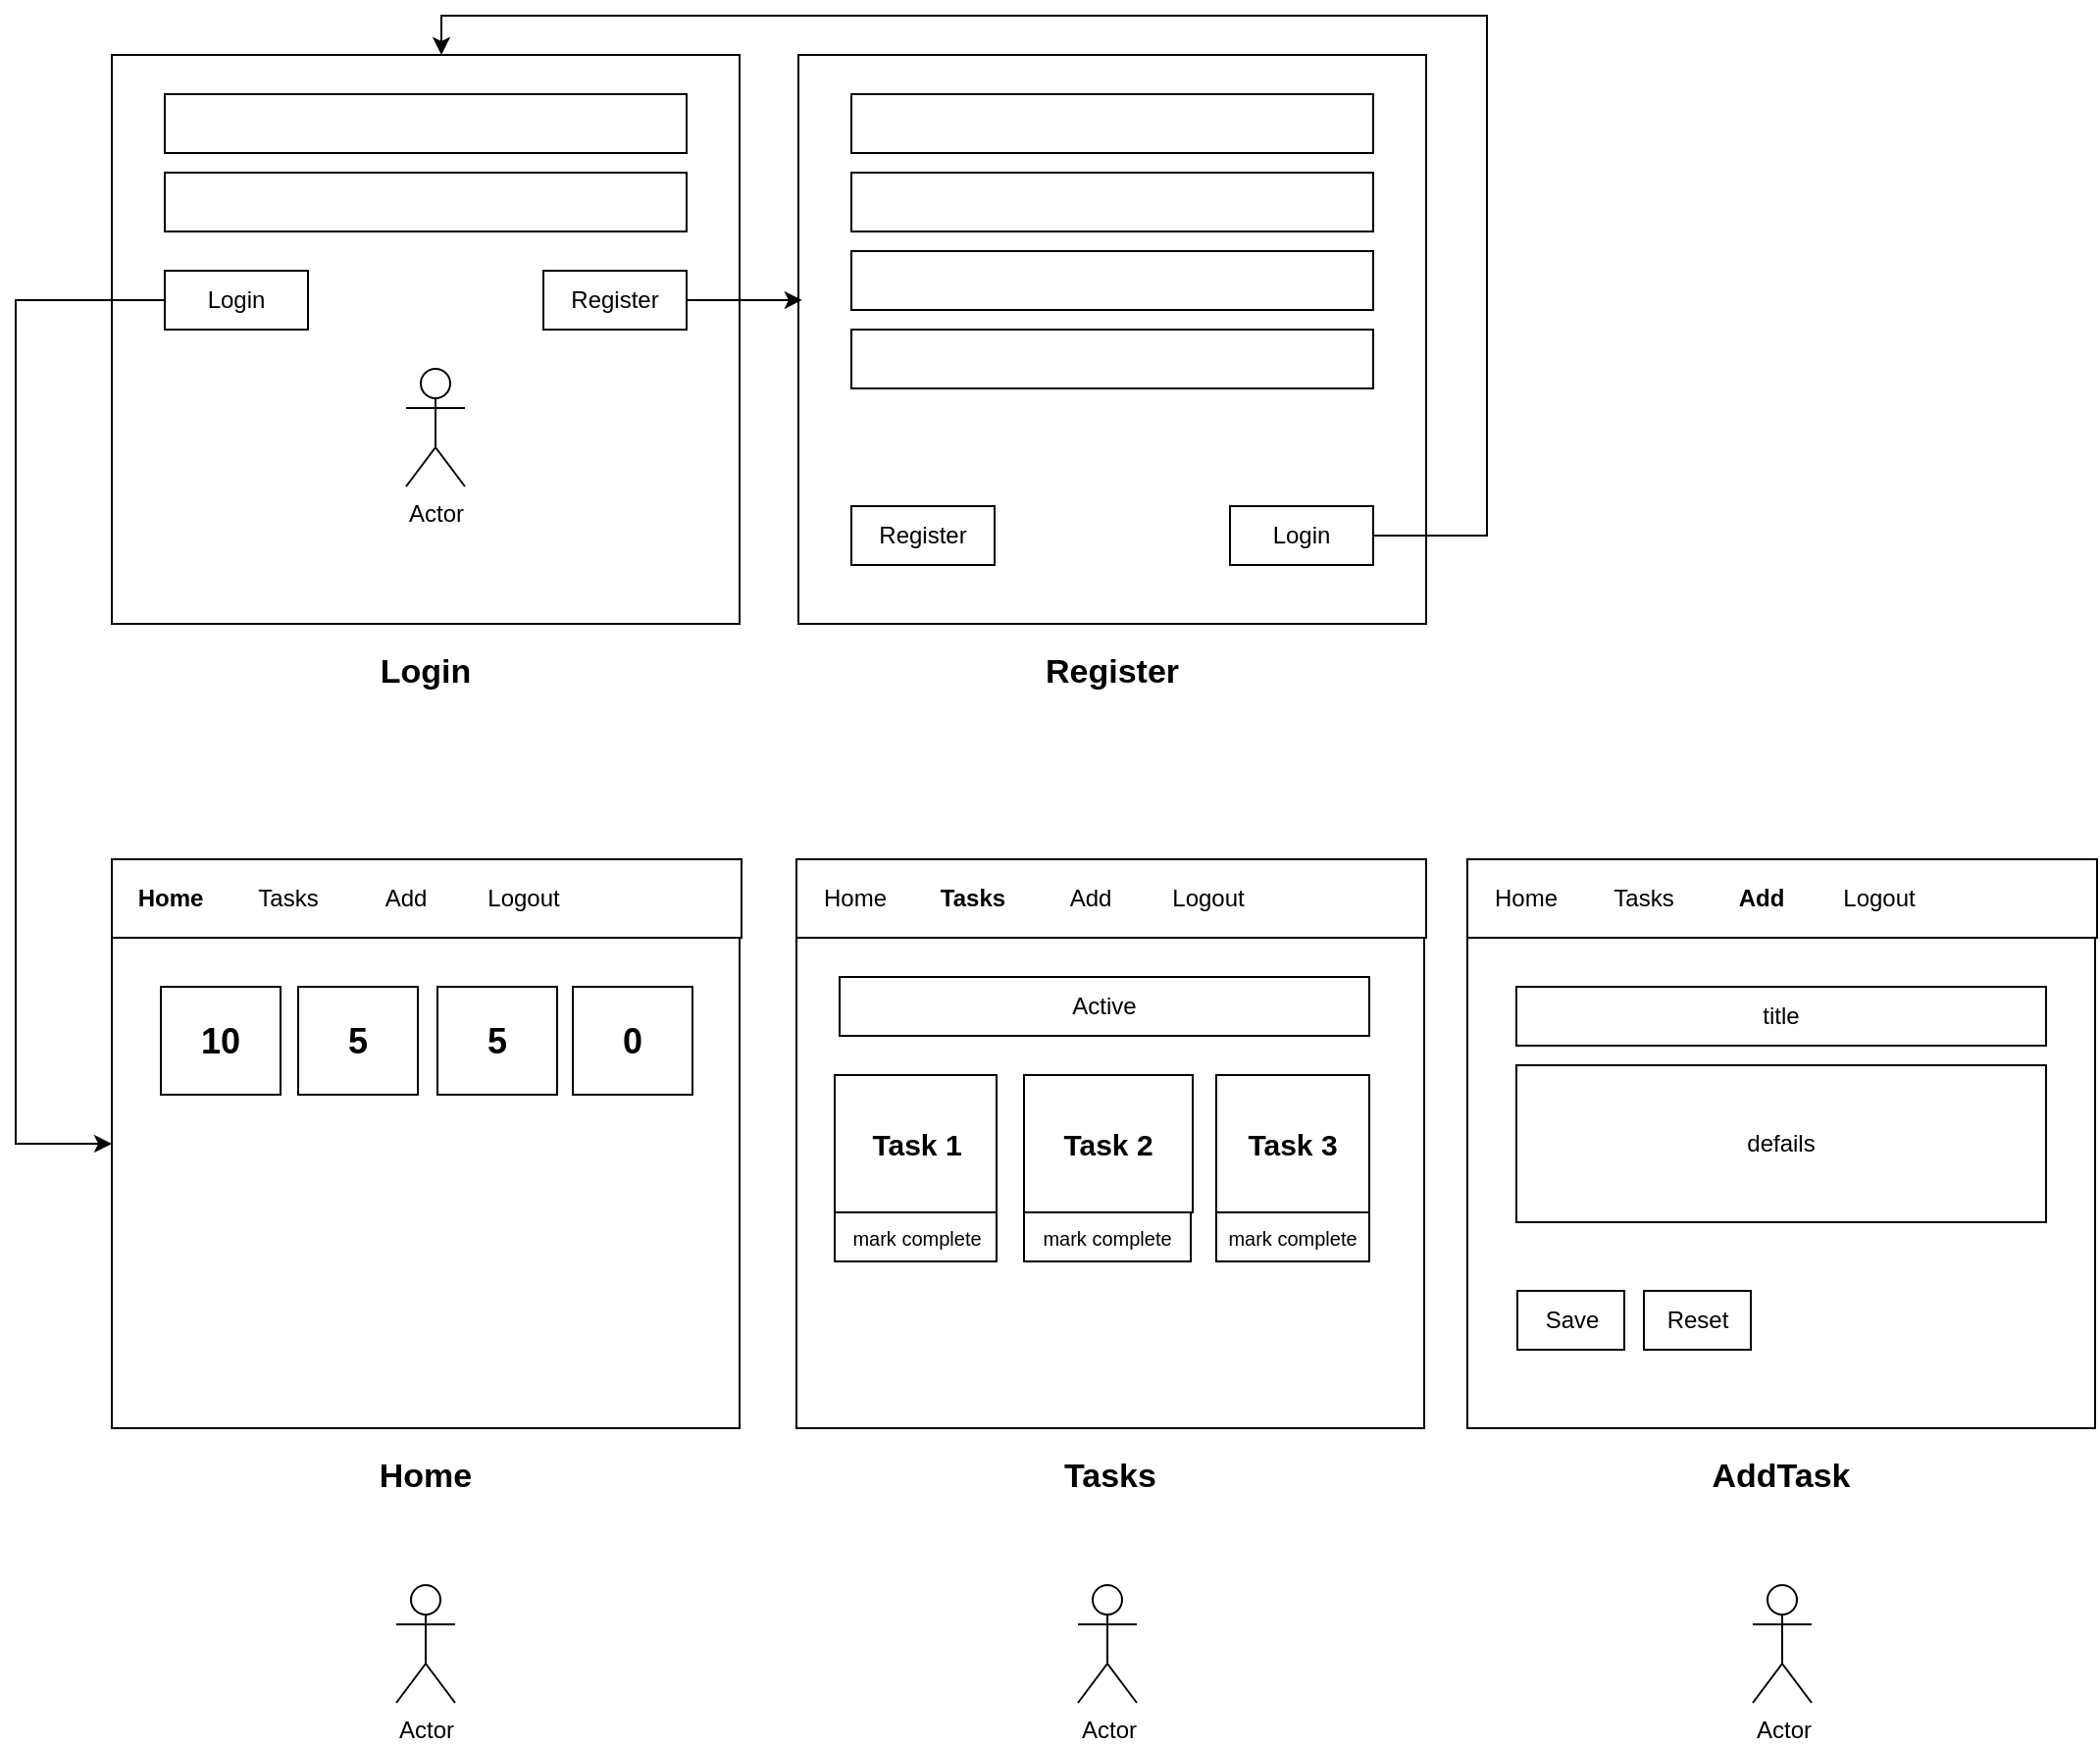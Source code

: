 <mxfile version="25.0.2">
  <diagram name="Page-1" id="Ct-HEMKcB_qu26C3lv_P">
    <mxGraphModel dx="1347" dy="901" grid="1" gridSize="10" guides="1" tooltips="1" connect="1" arrows="1" fold="1" page="1" pageScale="1" pageWidth="827" pageHeight="1169" math="0" shadow="0">
      <root>
        <mxCell id="0" />
        <mxCell id="1" parent="0" />
        <mxCell id="56CrAr_p0m2hze81-iqg-1" value="" style="rounded=0;whiteSpace=wrap;html=1;" parent="1" vertex="1">
          <mxGeometry x="79" y="80" width="320" height="290" as="geometry" />
        </mxCell>
        <mxCell id="56CrAr_p0m2hze81-iqg-2" value="Login" style="text;html=1;align=center;verticalAlign=middle;whiteSpace=wrap;rounded=0;fontStyle=1;fontSize=17;" parent="1" vertex="1">
          <mxGeometry x="79" y="380" width="320" height="30" as="geometry" />
        </mxCell>
        <mxCell id="56CrAr_p0m2hze81-iqg-3" value="" style="rounded=0;whiteSpace=wrap;html=1;" parent="1" vertex="1">
          <mxGeometry x="106" y="100" width="266" height="30" as="geometry" />
        </mxCell>
        <mxCell id="56CrAr_p0m2hze81-iqg-4" value="" style="rounded=0;whiteSpace=wrap;html=1;" parent="1" vertex="1">
          <mxGeometry x="106" y="140" width="266" height="30" as="geometry" />
        </mxCell>
        <mxCell id="56CrAr_p0m2hze81-iqg-21" style="edgeStyle=orthogonalEdgeStyle;rounded=0;orthogonalLoop=1;jettySize=auto;html=1;" parent="1" source="56CrAr_p0m2hze81-iqg-5" target="56CrAr_p0m2hze81-iqg-19" edge="1">
          <mxGeometry relative="1" as="geometry">
            <Array as="points">
              <mxPoint x="30" y="205" />
              <mxPoint x="30" y="635" />
            </Array>
          </mxGeometry>
        </mxCell>
        <mxCell id="56CrAr_p0m2hze81-iqg-5" value="Login" style="rounded=0;whiteSpace=wrap;html=1;" parent="1" vertex="1">
          <mxGeometry x="106" y="190" width="73" height="30" as="geometry" />
        </mxCell>
        <mxCell id="56CrAr_p0m2hze81-iqg-6" value="Register" style="rounded=0;whiteSpace=wrap;html=1;" parent="1" vertex="1">
          <mxGeometry x="299" y="190" width="73" height="30" as="geometry" />
        </mxCell>
        <mxCell id="56CrAr_p0m2hze81-iqg-7" value="" style="rounded=0;whiteSpace=wrap;html=1;" parent="1" vertex="1">
          <mxGeometry x="429" y="80" width="320" height="290" as="geometry" />
        </mxCell>
        <mxCell id="56CrAr_p0m2hze81-iqg-8" value="Register" style="text;html=1;align=center;verticalAlign=middle;whiteSpace=wrap;rounded=0;fontStyle=1;fontSize=17;" parent="1" vertex="1">
          <mxGeometry x="429" y="380" width="320" height="30" as="geometry" />
        </mxCell>
        <mxCell id="56CrAr_p0m2hze81-iqg-9" value="" style="rounded=0;whiteSpace=wrap;html=1;" parent="1" vertex="1">
          <mxGeometry x="456" y="100" width="266" height="30" as="geometry" />
        </mxCell>
        <mxCell id="56CrAr_p0m2hze81-iqg-10" value="" style="rounded=0;whiteSpace=wrap;html=1;" parent="1" vertex="1">
          <mxGeometry x="456" y="140" width="266" height="30" as="geometry" />
        </mxCell>
        <mxCell id="56CrAr_p0m2hze81-iqg-11" value="Login" style="rounded=0;whiteSpace=wrap;html=1;" parent="1" vertex="1">
          <mxGeometry x="649" y="310" width="73" height="30" as="geometry" />
        </mxCell>
        <mxCell id="56CrAr_p0m2hze81-iqg-12" value="Register" style="rounded=0;whiteSpace=wrap;html=1;" parent="1" vertex="1">
          <mxGeometry x="456" y="310" width="73" height="30" as="geometry" />
        </mxCell>
        <mxCell id="56CrAr_p0m2hze81-iqg-14" value="" style="rounded=0;whiteSpace=wrap;html=1;" parent="1" vertex="1">
          <mxGeometry x="456" y="180" width="266" height="30" as="geometry" />
        </mxCell>
        <mxCell id="56CrAr_p0m2hze81-iqg-15" value="" style="rounded=0;whiteSpace=wrap;html=1;" parent="1" vertex="1">
          <mxGeometry x="456" y="220" width="266" height="30" as="geometry" />
        </mxCell>
        <mxCell id="56CrAr_p0m2hze81-iqg-16" style="edgeStyle=orthogonalEdgeStyle;rounded=0;orthogonalLoop=1;jettySize=auto;html=1;entryX=0.006;entryY=0.431;entryDx=0;entryDy=0;entryPerimeter=0;" parent="1" source="56CrAr_p0m2hze81-iqg-6" target="56CrAr_p0m2hze81-iqg-7" edge="1">
          <mxGeometry relative="1" as="geometry" />
        </mxCell>
        <mxCell id="56CrAr_p0m2hze81-iqg-17" style="edgeStyle=orthogonalEdgeStyle;rounded=0;orthogonalLoop=1;jettySize=auto;html=1;entryX=0.525;entryY=0;entryDx=0;entryDy=0;entryPerimeter=0;" parent="1" source="56CrAr_p0m2hze81-iqg-11" target="56CrAr_p0m2hze81-iqg-1" edge="1">
          <mxGeometry relative="1" as="geometry">
            <Array as="points">
              <mxPoint x="780" y="325" />
              <mxPoint x="780" y="60" />
              <mxPoint x="247" y="60" />
            </Array>
          </mxGeometry>
        </mxCell>
        <mxCell id="56CrAr_p0m2hze81-iqg-19" value="" style="rounded=0;whiteSpace=wrap;html=1;" parent="1" vertex="1">
          <mxGeometry x="79" y="490" width="320" height="290" as="geometry" />
        </mxCell>
        <mxCell id="56CrAr_p0m2hze81-iqg-20" value="Home" style="text;html=1;align=center;verticalAlign=middle;whiteSpace=wrap;rounded=0;fontStyle=1;fontSize=17;" parent="1" vertex="1">
          <mxGeometry x="79" y="790" width="320" height="30" as="geometry" />
        </mxCell>
        <mxCell id="56CrAr_p0m2hze81-iqg-22" value="" style="rounded=0;whiteSpace=wrap;html=1;" parent="1" vertex="1">
          <mxGeometry x="79" y="490" width="321" height="40" as="geometry" />
        </mxCell>
        <mxCell id="56CrAr_p0m2hze81-iqg-23" value="Home" style="text;html=1;align=center;verticalAlign=middle;whiteSpace=wrap;rounded=0;fontStyle=1" parent="1" vertex="1">
          <mxGeometry x="79" y="495" width="60" height="30" as="geometry" />
        </mxCell>
        <mxCell id="56CrAr_p0m2hze81-iqg-24" value="Tasks" style="text;html=1;align=center;verticalAlign=middle;whiteSpace=wrap;rounded=0;" parent="1" vertex="1">
          <mxGeometry x="139" y="495" width="60" height="30" as="geometry" />
        </mxCell>
        <mxCell id="56CrAr_p0m2hze81-iqg-25" value="Add" style="text;html=1;align=center;verticalAlign=middle;whiteSpace=wrap;rounded=0;" parent="1" vertex="1">
          <mxGeometry x="199" y="495" width="60" height="30" as="geometry" />
        </mxCell>
        <mxCell id="56CrAr_p0m2hze81-iqg-26" value="Logout" style="text;html=1;align=center;verticalAlign=middle;whiteSpace=wrap;rounded=0;" parent="1" vertex="1">
          <mxGeometry x="259" y="495" width="60" height="30" as="geometry" />
        </mxCell>
        <mxCell id="56CrAr_p0m2hze81-iqg-27" value="10" style="rounded=0;whiteSpace=wrap;html=1;fontStyle=1;fontSize=18;" parent="1" vertex="1">
          <mxGeometry x="104" y="555" width="61" height="55" as="geometry" />
        </mxCell>
        <mxCell id="56CrAr_p0m2hze81-iqg-28" value="5" style="rounded=0;whiteSpace=wrap;html=1;fontStyle=1;fontSize=18;" parent="1" vertex="1">
          <mxGeometry x="174" y="555" width="61" height="55" as="geometry" />
        </mxCell>
        <mxCell id="56CrAr_p0m2hze81-iqg-29" value="5" style="rounded=0;whiteSpace=wrap;html=1;fontStyle=1;fontSize=18;" parent="1" vertex="1">
          <mxGeometry x="245" y="555" width="61" height="55" as="geometry" />
        </mxCell>
        <mxCell id="56CrAr_p0m2hze81-iqg-30" value="0" style="rounded=0;whiteSpace=wrap;html=1;fontStyle=1;fontSize=18;" parent="1" vertex="1">
          <mxGeometry x="314" y="555" width="61" height="55" as="geometry" />
        </mxCell>
        <mxCell id="56CrAr_p0m2hze81-iqg-31" value="" style="rounded=0;whiteSpace=wrap;html=1;" parent="1" vertex="1">
          <mxGeometry x="428" y="490" width="320" height="290" as="geometry" />
        </mxCell>
        <mxCell id="56CrAr_p0m2hze81-iqg-32" value="Tasks" style="text;html=1;align=center;verticalAlign=middle;whiteSpace=wrap;rounded=0;fontStyle=1;fontSize=17;" parent="1" vertex="1">
          <mxGeometry x="428" y="790" width="320" height="30" as="geometry" />
        </mxCell>
        <mxCell id="56CrAr_p0m2hze81-iqg-33" value="" style="rounded=0;whiteSpace=wrap;html=1;" parent="1" vertex="1">
          <mxGeometry x="428" y="490" width="321" height="40" as="geometry" />
        </mxCell>
        <mxCell id="56CrAr_p0m2hze81-iqg-34" value="Home" style="text;html=1;align=center;verticalAlign=middle;whiteSpace=wrap;rounded=0;" parent="1" vertex="1">
          <mxGeometry x="428" y="495" width="60" height="30" as="geometry" />
        </mxCell>
        <mxCell id="56CrAr_p0m2hze81-iqg-35" value="Tasks" style="text;html=1;align=center;verticalAlign=middle;whiteSpace=wrap;rounded=0;fontStyle=1" parent="1" vertex="1">
          <mxGeometry x="488" y="495" width="60" height="30" as="geometry" />
        </mxCell>
        <mxCell id="56CrAr_p0m2hze81-iqg-36" value="Add" style="text;html=1;align=center;verticalAlign=middle;whiteSpace=wrap;rounded=0;" parent="1" vertex="1">
          <mxGeometry x="548" y="495" width="60" height="30" as="geometry" />
        </mxCell>
        <mxCell id="56CrAr_p0m2hze81-iqg-37" value="Logout" style="text;html=1;align=center;verticalAlign=middle;whiteSpace=wrap;rounded=0;" parent="1" vertex="1">
          <mxGeometry x="608" y="495" width="60" height="30" as="geometry" />
        </mxCell>
        <mxCell id="56CrAr_p0m2hze81-iqg-42" value="Active" style="rounded=0;whiteSpace=wrap;html=1;" parent="1" vertex="1">
          <mxGeometry x="450" y="550" width="270" height="30" as="geometry" />
        </mxCell>
        <mxCell id="56CrAr_p0m2hze81-iqg-44" value="Task 1" style="rounded=0;whiteSpace=wrap;html=1;fontStyle=1;fontSize=15;" parent="1" vertex="1">
          <mxGeometry x="447.5" y="600" width="82.5" height="70" as="geometry" />
        </mxCell>
        <mxCell id="56CrAr_p0m2hze81-iqg-45" value="Task 2" style="rounded=0;whiteSpace=wrap;html=1;fontStyle=1;fontSize=15;" parent="1" vertex="1">
          <mxGeometry x="544" y="600" width="86" height="70" as="geometry" />
        </mxCell>
        <mxCell id="56CrAr_p0m2hze81-iqg-46" value="Task 3" style="rounded=0;whiteSpace=wrap;html=1;fontStyle=1;fontSize=15;" parent="1" vertex="1">
          <mxGeometry x="642" y="600" width="78" height="70" as="geometry" />
        </mxCell>
        <mxCell id="56CrAr_p0m2hze81-iqg-47" value="" style="rounded=0;whiteSpace=wrap;html=1;" parent="1" vertex="1">
          <mxGeometry x="770" y="490" width="320" height="290" as="geometry" />
        </mxCell>
        <mxCell id="56CrAr_p0m2hze81-iqg-48" value="AddTask" style="text;html=1;align=center;verticalAlign=middle;whiteSpace=wrap;rounded=0;fontStyle=1;fontSize=17;" parent="1" vertex="1">
          <mxGeometry x="770" y="790" width="320" height="30" as="geometry" />
        </mxCell>
        <mxCell id="56CrAr_p0m2hze81-iqg-49" value="" style="rounded=0;whiteSpace=wrap;html=1;" parent="1" vertex="1">
          <mxGeometry x="770" y="490" width="321" height="40" as="geometry" />
        </mxCell>
        <mxCell id="56CrAr_p0m2hze81-iqg-50" value="Home" style="text;html=1;align=center;verticalAlign=middle;whiteSpace=wrap;rounded=0;" parent="1" vertex="1">
          <mxGeometry x="770" y="495" width="60" height="30" as="geometry" />
        </mxCell>
        <mxCell id="56CrAr_p0m2hze81-iqg-51" value="Tasks" style="text;html=1;align=center;verticalAlign=middle;whiteSpace=wrap;rounded=0;fontStyle=0" parent="1" vertex="1">
          <mxGeometry x="830" y="495" width="60" height="30" as="geometry" />
        </mxCell>
        <mxCell id="56CrAr_p0m2hze81-iqg-52" value="Add" style="text;html=1;align=center;verticalAlign=middle;whiteSpace=wrap;rounded=0;fontStyle=1" parent="1" vertex="1">
          <mxGeometry x="890" y="495" width="60" height="30" as="geometry" />
        </mxCell>
        <mxCell id="56CrAr_p0m2hze81-iqg-53" value="Logout" style="text;html=1;align=center;verticalAlign=middle;whiteSpace=wrap;rounded=0;" parent="1" vertex="1">
          <mxGeometry x="950" y="495" width="60" height="30" as="geometry" />
        </mxCell>
        <mxCell id="56CrAr_p0m2hze81-iqg-54" value="Save" style="rounded=0;whiteSpace=wrap;html=1;" parent="1" vertex="1">
          <mxGeometry x="795.5" y="710" width="54.5" height="30" as="geometry" />
        </mxCell>
        <mxCell id="56CrAr_p0m2hze81-iqg-58" value="title" style="rounded=0;whiteSpace=wrap;html=1;" parent="1" vertex="1">
          <mxGeometry x="795" y="555" width="270" height="30" as="geometry" />
        </mxCell>
        <mxCell id="56CrAr_p0m2hze81-iqg-59" value="defails" style="rounded=0;whiteSpace=wrap;html=1;" parent="1" vertex="1">
          <mxGeometry x="795" y="595" width="270" height="80" as="geometry" />
        </mxCell>
        <mxCell id="56CrAr_p0m2hze81-iqg-60" value="Reset" style="rounded=0;whiteSpace=wrap;html=1;" parent="1" vertex="1">
          <mxGeometry x="860" y="710" width="54.5" height="30" as="geometry" />
        </mxCell>
        <mxCell id="56CrAr_p0m2hze81-iqg-61" value="mark complete" style="rounded=0;whiteSpace=wrap;html=1;fontSize=10;" parent="1" vertex="1">
          <mxGeometry x="447.5" y="670" width="82.5" height="25" as="geometry" />
        </mxCell>
        <mxCell id="56CrAr_p0m2hze81-iqg-62" value="mark complete" style="rounded=0;whiteSpace=wrap;html=1;fontSize=10;" parent="1" vertex="1">
          <mxGeometry x="544" y="670" width="85" height="25" as="geometry" />
        </mxCell>
        <mxCell id="56CrAr_p0m2hze81-iqg-63" value="mark complete" style="rounded=0;whiteSpace=wrap;html=1;fontSize=10;" parent="1" vertex="1">
          <mxGeometry x="642" y="670" width="78" height="25" as="geometry" />
        </mxCell>
        <mxCell id="bgjEXJ32ypMbmIpeO3pE-1" value="Actor" style="shape=umlActor;verticalLabelPosition=bottom;verticalAlign=top;html=1;outlineConnect=0;" vertex="1" parent="1">
          <mxGeometry x="229" y="240" width="30" height="60" as="geometry" />
        </mxCell>
        <mxCell id="bgjEXJ32ypMbmIpeO3pE-2" value="Actor" style="shape=umlActor;verticalLabelPosition=bottom;verticalAlign=top;html=1;outlineConnect=0;" vertex="1" parent="1">
          <mxGeometry x="224" y="860" width="30" height="60" as="geometry" />
        </mxCell>
        <mxCell id="bgjEXJ32ypMbmIpeO3pE-3" value="Actor" style="shape=umlActor;verticalLabelPosition=bottom;verticalAlign=top;html=1;outlineConnect=0;" vertex="1" parent="1">
          <mxGeometry x="571.5" y="860" width="30" height="60" as="geometry" />
        </mxCell>
        <mxCell id="bgjEXJ32ypMbmIpeO3pE-4" value="Actor" style="shape=umlActor;verticalLabelPosition=bottom;verticalAlign=top;html=1;outlineConnect=0;" vertex="1" parent="1">
          <mxGeometry x="915.5" y="860" width="30" height="60" as="geometry" />
        </mxCell>
      </root>
    </mxGraphModel>
  </diagram>
</mxfile>
